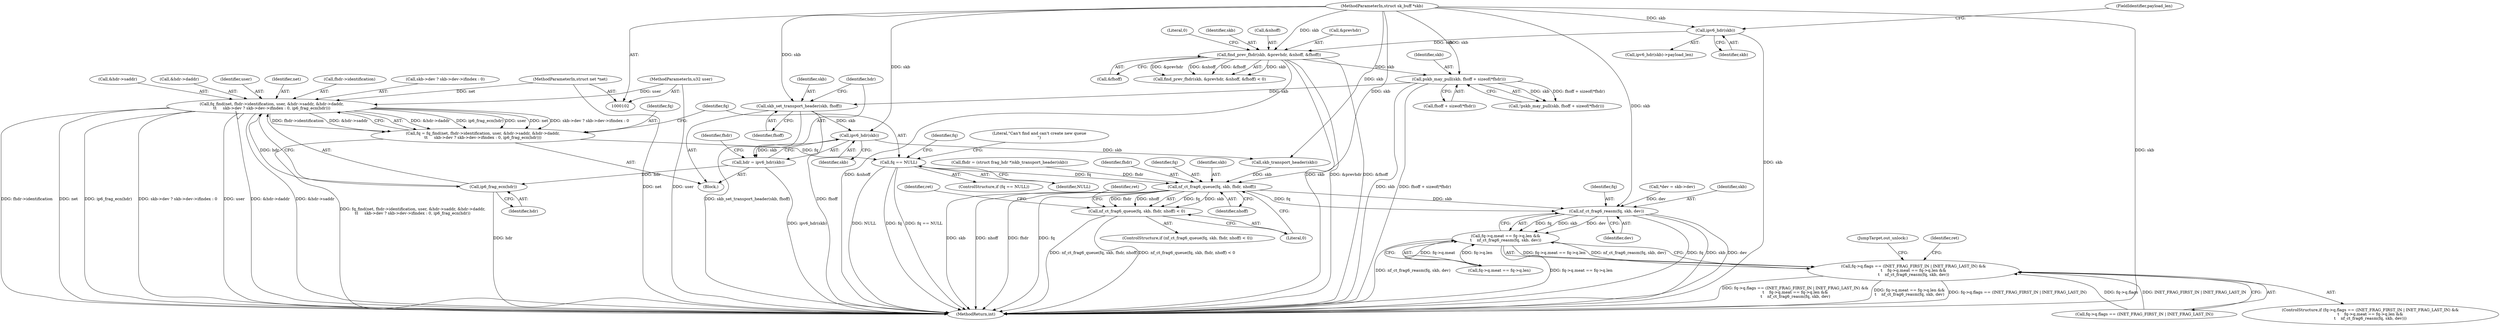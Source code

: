 digraph "0_linux_9b57da0630c9fd36ed7a20fc0f98dc82cc0777fa@pointer" {
"1000174" [label="(Call,fq_find(net, fhdr->identification, user, &hdr->saddr, &hdr->daddr,\n\t\t     skb->dev ? skb->dev->ifindex : 0, ip6_frag_ecn(hdr)))"];
"1000103" [label="(MethodParameterIn,struct net *net)"];
"1000105" [label="(MethodParameterIn,u32 user)"];
"1000198" [label="(Call,ip6_frag_ecn(hdr))"];
"1000162" [label="(Call,hdr = ipv6_hdr(skb))"];
"1000164" [label="(Call,ipv6_hdr(skb))"];
"1000159" [label="(Call,skb_set_transport_header(skb, fhoff))"];
"1000149" [label="(Call,pskb_may_pull(skb, fhoff + sizeof(*fhdr)))"];
"1000135" [label="(Call,find_prev_fhdr(skb, &prevhdr, &nhoff, &fhoff))"];
"1000123" [label="(Call,ipv6_hdr(skb))"];
"1000104" [label="(MethodParameterIn,struct sk_buff *skb)"];
"1000172" [label="(Call,fq = fq_find(net, fhdr->identification, user, &hdr->saddr, &hdr->daddr,\n\t\t     skb->dev ? skb->dev->ifindex : 0, ip6_frag_ecn(hdr)))"];
"1000201" [label="(Call,fq == NULL)"];
"1000219" [label="(Call,nf_ct_frag6_queue(fq, skb, fhdr, nhoff))"];
"1000218" [label="(Call,nf_ct_frag6_queue(fq, skb, fhdr, nhoff) < 0)"];
"1000258" [label="(Call,nf_ct_frag6_reasm(fq, skb, dev))"];
"1000246" [label="(Call,fq->q.meat == fq->q.len &&\n\t    nf_ct_frag6_reasm(fq, skb, dev))"];
"1000236" [label="(Call,fq->q.flags == (INET_FRAG_FIRST_IN | INET_FRAG_LAST_IN) &&\n\t    fq->q.meat == fq->q.len &&\n\t    nf_ct_frag6_reasm(fq, skb, dev))"];
"1000123" [label="(Call,ipv6_hdr(skb))"];
"1000167" [label="(Identifier,fhdr)"];
"1000261" [label="(Identifier,dev)"];
"1000173" [label="(Identifier,fq)"];
"1000179" [label="(Identifier,user)"];
"1000223" [label="(Identifier,nhoff)"];
"1000103" [label="(MethodParameterIn,struct net *net)"];
"1000159" [label="(Call,skb_set_transport_header(skb, fhoff))"];
"1000104" [label="(MethodParameterIn,struct sk_buff *skb)"];
"1000151" [label="(Call,fhoff + sizeof(*fhdr))"];
"1000141" [label="(Call,&fhoff)"];
"1000137" [label="(Call,&prevhdr)"];
"1000219" [label="(Call,nf_ct_frag6_queue(fq, skb, fhdr, nhoff))"];
"1000172" [label="(Call,fq = fq_find(net, fhdr->identification, user, &hdr->saddr, &hdr->daddr,\n\t\t     skb->dev ? skb->dev->ifindex : 0, ip6_frag_ecn(hdr)))"];
"1000143" [label="(Literal,0)"];
"1000203" [label="(Identifier,NULL)"];
"1000237" [label="(Call,fq->q.flags == (INET_FRAG_FIRST_IN | INET_FRAG_LAST_IN))"];
"1000175" [label="(Identifier,net)"];
"1000201" [label="(Call,fq == NULL)"];
"1000150" [label="(Identifier,skb)"];
"1000214" [label="(Identifier,fq)"];
"1000198" [label="(Call,ip6_frag_ecn(hdr))"];
"1000174" [label="(Call,fq_find(net, fhdr->identification, user, &hdr->saddr, &hdr->daddr,\n\t\t     skb->dev ? skb->dev->ifindex : 0, ip6_frag_ecn(hdr)))"];
"1000106" [label="(Block,)"];
"1000163" [label="(Identifier,hdr)"];
"1000125" [label="(FieldIdentifier,payload_len)"];
"1000162" [label="(Call,hdr = ipv6_hdr(skb))"];
"1000136" [label="(Identifier,skb)"];
"1000220" [label="(Identifier,fq)"];
"1000224" [label="(Literal,0)"];
"1000160" [label="(Identifier,skb)"];
"1000176" [label="(Call,fhdr->identification)"];
"1000221" [label="(Identifier,skb)"];
"1000165" [label="(Identifier,skb)"];
"1000166" [label="(Call,fhdr = (struct frag_hdr *)skb_transport_header(skb))"];
"1000134" [label="(Call,find_prev_fhdr(skb, &prevhdr, &nhoff, &fhoff) < 0)"];
"1000188" [label="(Call,skb->dev ? skb->dev->ifindex : 0)"];
"1000217" [label="(ControlStructure,if (nf_ct_frag6_queue(fq, skb, fhdr, nhoff) < 0))"];
"1000206" [label="(Literal,\"Can't find and can't create new queue\n\")"];
"1000259" [label="(Identifier,fq)"];
"1000247" [label="(Call,fq->q.meat == fq->q.len)"];
"1000135" [label="(Call,find_prev_fhdr(skb, &prevhdr, &nhoff, &fhoff))"];
"1000222" [label="(Identifier,fhdr)"];
"1000200" [label="(ControlStructure,if (fq == NULL))"];
"1000265" [label="(JumpTarget,out_unlock:)"];
"1000122" [label="(Call,ipv6_hdr(skb)->payload_len)"];
"1000105" [label="(MethodParameterIn,u32 user)"];
"1000202" [label="(Identifier,fq)"];
"1000246" [label="(Call,fq->q.meat == fq->q.len &&\n\t    nf_ct_frag6_reasm(fq, skb, dev))"];
"1000139" [label="(Call,&nhoff)"];
"1000218" [label="(Call,nf_ct_frag6_queue(fq, skb, fhdr, nhoff) < 0)"];
"1000282" [label="(MethodReturn,int)"];
"1000170" [label="(Call,skb_transport_header(skb))"];
"1000164" [label="(Call,ipv6_hdr(skb))"];
"1000258" [label="(Call,nf_ct_frag6_reasm(fq, skb, dev))"];
"1000180" [label="(Call,&hdr->saddr)"];
"1000149" [label="(Call,pskb_may_pull(skb, fhoff + sizeof(*fhdr)))"];
"1000236" [label="(Call,fq->q.flags == (INET_FRAG_FIRST_IN | INET_FRAG_LAST_IN) &&\n\t    fq->q.meat == fq->q.len &&\n\t    nf_ct_frag6_reasm(fq, skb, dev))"];
"1000108" [label="(Call,*dev = skb->dev)"];
"1000161" [label="(Identifier,fhoff)"];
"1000260" [label="(Identifier,skb)"];
"1000148" [label="(Call,!pskb_may_pull(skb, fhoff + sizeof(*fhdr)))"];
"1000263" [label="(Identifier,ret)"];
"1000199" [label="(Identifier,hdr)"];
"1000232" [label="(Identifier,ret)"];
"1000227" [label="(Identifier,ret)"];
"1000235" [label="(ControlStructure,if (fq->q.flags == (INET_FRAG_FIRST_IN | INET_FRAG_LAST_IN) &&\n\t    fq->q.meat == fq->q.len &&\n\t    nf_ct_frag6_reasm(fq, skb, dev)))"];
"1000124" [label="(Identifier,skb)"];
"1000184" [label="(Call,&hdr->daddr)"];
"1000174" -> "1000172"  [label="AST: "];
"1000174" -> "1000198"  [label="CFG: "];
"1000175" -> "1000174"  [label="AST: "];
"1000176" -> "1000174"  [label="AST: "];
"1000179" -> "1000174"  [label="AST: "];
"1000180" -> "1000174"  [label="AST: "];
"1000184" -> "1000174"  [label="AST: "];
"1000188" -> "1000174"  [label="AST: "];
"1000198" -> "1000174"  [label="AST: "];
"1000172" -> "1000174"  [label="CFG: "];
"1000174" -> "1000282"  [label="DDG: skb->dev ? skb->dev->ifindex : 0"];
"1000174" -> "1000282"  [label="DDG: user"];
"1000174" -> "1000282"  [label="DDG: &hdr->daddr"];
"1000174" -> "1000282"  [label="DDG: &hdr->saddr"];
"1000174" -> "1000282"  [label="DDG: fhdr->identification"];
"1000174" -> "1000282"  [label="DDG: net"];
"1000174" -> "1000282"  [label="DDG: ip6_frag_ecn(hdr)"];
"1000174" -> "1000172"  [label="DDG: &hdr->daddr"];
"1000174" -> "1000172"  [label="DDG: ip6_frag_ecn(hdr)"];
"1000174" -> "1000172"  [label="DDG: user"];
"1000174" -> "1000172"  [label="DDG: net"];
"1000174" -> "1000172"  [label="DDG: skb->dev ? skb->dev->ifindex : 0"];
"1000174" -> "1000172"  [label="DDG: fhdr->identification"];
"1000174" -> "1000172"  [label="DDG: &hdr->saddr"];
"1000103" -> "1000174"  [label="DDG: net"];
"1000105" -> "1000174"  [label="DDG: user"];
"1000198" -> "1000174"  [label="DDG: hdr"];
"1000103" -> "1000102"  [label="AST: "];
"1000103" -> "1000282"  [label="DDG: net"];
"1000105" -> "1000102"  [label="AST: "];
"1000105" -> "1000282"  [label="DDG: user"];
"1000198" -> "1000199"  [label="CFG: "];
"1000199" -> "1000198"  [label="AST: "];
"1000198" -> "1000282"  [label="DDG: hdr"];
"1000162" -> "1000198"  [label="DDG: hdr"];
"1000162" -> "1000106"  [label="AST: "];
"1000162" -> "1000164"  [label="CFG: "];
"1000163" -> "1000162"  [label="AST: "];
"1000164" -> "1000162"  [label="AST: "];
"1000167" -> "1000162"  [label="CFG: "];
"1000162" -> "1000282"  [label="DDG: ipv6_hdr(skb)"];
"1000164" -> "1000162"  [label="DDG: skb"];
"1000164" -> "1000165"  [label="CFG: "];
"1000165" -> "1000164"  [label="AST: "];
"1000159" -> "1000164"  [label="DDG: skb"];
"1000104" -> "1000164"  [label="DDG: skb"];
"1000164" -> "1000170"  [label="DDG: skb"];
"1000159" -> "1000106"  [label="AST: "];
"1000159" -> "1000161"  [label="CFG: "];
"1000160" -> "1000159"  [label="AST: "];
"1000161" -> "1000159"  [label="AST: "];
"1000163" -> "1000159"  [label="CFG: "];
"1000159" -> "1000282"  [label="DDG: skb_set_transport_header(skb, fhoff)"];
"1000159" -> "1000282"  [label="DDG: fhoff"];
"1000149" -> "1000159"  [label="DDG: skb"];
"1000104" -> "1000159"  [label="DDG: skb"];
"1000149" -> "1000148"  [label="AST: "];
"1000149" -> "1000151"  [label="CFG: "];
"1000150" -> "1000149"  [label="AST: "];
"1000151" -> "1000149"  [label="AST: "];
"1000148" -> "1000149"  [label="CFG: "];
"1000149" -> "1000282"  [label="DDG: fhoff + sizeof(*fhdr)"];
"1000149" -> "1000282"  [label="DDG: skb"];
"1000149" -> "1000148"  [label="DDG: skb"];
"1000149" -> "1000148"  [label="DDG: fhoff + sizeof(*fhdr)"];
"1000135" -> "1000149"  [label="DDG: skb"];
"1000104" -> "1000149"  [label="DDG: skb"];
"1000135" -> "1000134"  [label="AST: "];
"1000135" -> "1000141"  [label="CFG: "];
"1000136" -> "1000135"  [label="AST: "];
"1000137" -> "1000135"  [label="AST: "];
"1000139" -> "1000135"  [label="AST: "];
"1000141" -> "1000135"  [label="AST: "];
"1000143" -> "1000135"  [label="CFG: "];
"1000135" -> "1000282"  [label="DDG: &fhoff"];
"1000135" -> "1000282"  [label="DDG: &nhoff"];
"1000135" -> "1000282"  [label="DDG: skb"];
"1000135" -> "1000282"  [label="DDG: &prevhdr"];
"1000135" -> "1000134"  [label="DDG: skb"];
"1000135" -> "1000134"  [label="DDG: &prevhdr"];
"1000135" -> "1000134"  [label="DDG: &nhoff"];
"1000135" -> "1000134"  [label="DDG: &fhoff"];
"1000123" -> "1000135"  [label="DDG: skb"];
"1000104" -> "1000135"  [label="DDG: skb"];
"1000123" -> "1000122"  [label="AST: "];
"1000123" -> "1000124"  [label="CFG: "];
"1000124" -> "1000123"  [label="AST: "];
"1000125" -> "1000123"  [label="CFG: "];
"1000123" -> "1000282"  [label="DDG: skb"];
"1000104" -> "1000123"  [label="DDG: skb"];
"1000104" -> "1000102"  [label="AST: "];
"1000104" -> "1000282"  [label="DDG: skb"];
"1000104" -> "1000170"  [label="DDG: skb"];
"1000104" -> "1000219"  [label="DDG: skb"];
"1000104" -> "1000258"  [label="DDG: skb"];
"1000172" -> "1000106"  [label="AST: "];
"1000173" -> "1000172"  [label="AST: "];
"1000202" -> "1000172"  [label="CFG: "];
"1000172" -> "1000282"  [label="DDG: fq_find(net, fhdr->identification, user, &hdr->saddr, &hdr->daddr,\n\t\t     skb->dev ? skb->dev->ifindex : 0, ip6_frag_ecn(hdr))"];
"1000172" -> "1000201"  [label="DDG: fq"];
"1000201" -> "1000200"  [label="AST: "];
"1000201" -> "1000203"  [label="CFG: "];
"1000202" -> "1000201"  [label="AST: "];
"1000203" -> "1000201"  [label="AST: "];
"1000206" -> "1000201"  [label="CFG: "];
"1000214" -> "1000201"  [label="CFG: "];
"1000201" -> "1000282"  [label="DDG: fq == NULL"];
"1000201" -> "1000282"  [label="DDG: NULL"];
"1000201" -> "1000282"  [label="DDG: fq"];
"1000201" -> "1000219"  [label="DDG: fq"];
"1000219" -> "1000218"  [label="AST: "];
"1000219" -> "1000223"  [label="CFG: "];
"1000220" -> "1000219"  [label="AST: "];
"1000221" -> "1000219"  [label="AST: "];
"1000222" -> "1000219"  [label="AST: "];
"1000223" -> "1000219"  [label="AST: "];
"1000224" -> "1000219"  [label="CFG: "];
"1000219" -> "1000282"  [label="DDG: skb"];
"1000219" -> "1000282"  [label="DDG: nhoff"];
"1000219" -> "1000282"  [label="DDG: fhdr"];
"1000219" -> "1000282"  [label="DDG: fq"];
"1000219" -> "1000218"  [label="DDG: fq"];
"1000219" -> "1000218"  [label="DDG: skb"];
"1000219" -> "1000218"  [label="DDG: fhdr"];
"1000219" -> "1000218"  [label="DDG: nhoff"];
"1000170" -> "1000219"  [label="DDG: skb"];
"1000166" -> "1000219"  [label="DDG: fhdr"];
"1000219" -> "1000258"  [label="DDG: fq"];
"1000219" -> "1000258"  [label="DDG: skb"];
"1000218" -> "1000217"  [label="AST: "];
"1000218" -> "1000224"  [label="CFG: "];
"1000224" -> "1000218"  [label="AST: "];
"1000227" -> "1000218"  [label="CFG: "];
"1000232" -> "1000218"  [label="CFG: "];
"1000218" -> "1000282"  [label="DDG: nf_ct_frag6_queue(fq, skb, fhdr, nhoff)"];
"1000218" -> "1000282"  [label="DDG: nf_ct_frag6_queue(fq, skb, fhdr, nhoff) < 0"];
"1000258" -> "1000246"  [label="AST: "];
"1000258" -> "1000261"  [label="CFG: "];
"1000259" -> "1000258"  [label="AST: "];
"1000260" -> "1000258"  [label="AST: "];
"1000261" -> "1000258"  [label="AST: "];
"1000246" -> "1000258"  [label="CFG: "];
"1000258" -> "1000282"  [label="DDG: fq"];
"1000258" -> "1000282"  [label="DDG: skb"];
"1000258" -> "1000282"  [label="DDG: dev"];
"1000258" -> "1000246"  [label="DDG: fq"];
"1000258" -> "1000246"  [label="DDG: skb"];
"1000258" -> "1000246"  [label="DDG: dev"];
"1000108" -> "1000258"  [label="DDG: dev"];
"1000246" -> "1000236"  [label="AST: "];
"1000246" -> "1000247"  [label="CFG: "];
"1000247" -> "1000246"  [label="AST: "];
"1000236" -> "1000246"  [label="CFG: "];
"1000246" -> "1000282"  [label="DDG: nf_ct_frag6_reasm(fq, skb, dev)"];
"1000246" -> "1000282"  [label="DDG: fq->q.meat == fq->q.len"];
"1000246" -> "1000236"  [label="DDG: fq->q.meat == fq->q.len"];
"1000246" -> "1000236"  [label="DDG: nf_ct_frag6_reasm(fq, skb, dev)"];
"1000247" -> "1000246"  [label="DDG: fq->q.meat"];
"1000247" -> "1000246"  [label="DDG: fq->q.len"];
"1000236" -> "1000235"  [label="AST: "];
"1000236" -> "1000237"  [label="CFG: "];
"1000237" -> "1000236"  [label="AST: "];
"1000263" -> "1000236"  [label="CFG: "];
"1000265" -> "1000236"  [label="CFG: "];
"1000236" -> "1000282"  [label="DDG: fq->q.flags == (INET_FRAG_FIRST_IN | INET_FRAG_LAST_IN)"];
"1000236" -> "1000282"  [label="DDG: fq->q.flags == (INET_FRAG_FIRST_IN | INET_FRAG_LAST_IN) &&\n\t    fq->q.meat == fq->q.len &&\n\t    nf_ct_frag6_reasm(fq, skb, dev)"];
"1000236" -> "1000282"  [label="DDG: fq->q.meat == fq->q.len &&\n\t    nf_ct_frag6_reasm(fq, skb, dev)"];
"1000237" -> "1000236"  [label="DDG: fq->q.flags"];
"1000237" -> "1000236"  [label="DDG: INET_FRAG_FIRST_IN | INET_FRAG_LAST_IN"];
}
